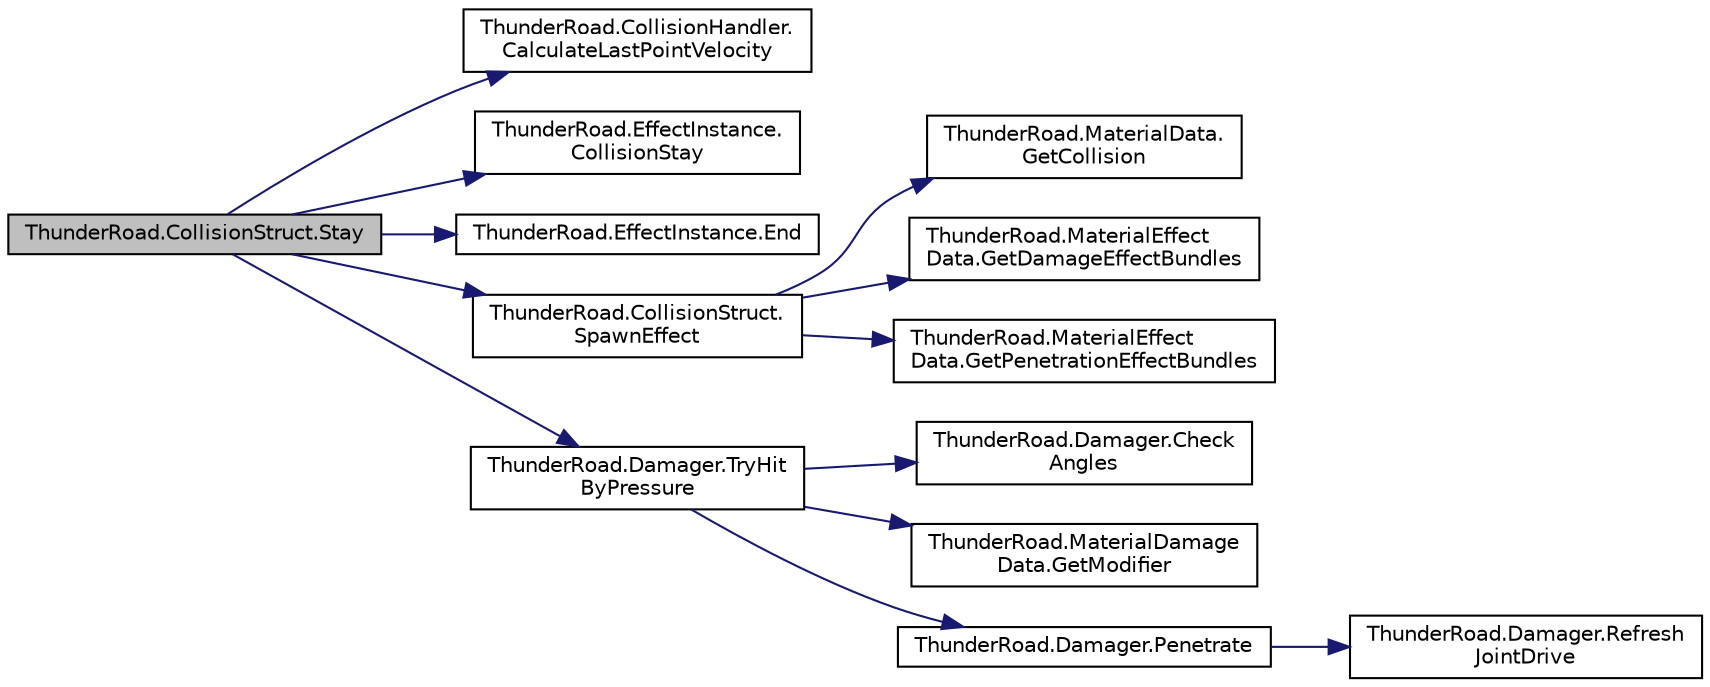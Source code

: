digraph "ThunderRoad.CollisionStruct.Stay"
{
 // LATEX_PDF_SIZE
  edge [fontname="Helvetica",fontsize="10",labelfontname="Helvetica",labelfontsize="10"];
  node [fontname="Helvetica",fontsize="10",shape=record];
  rankdir="LR";
  Node1 [label="ThunderRoad.CollisionStruct.Stay",height=0.2,width=0.4,color="black", fillcolor="grey75", style="filled", fontcolor="black",tooltip="Stays the specified collision."];
  Node1 -> Node2 [color="midnightblue",fontsize="10",style="solid",fontname="Helvetica"];
  Node2 [label="ThunderRoad.CollisionHandler.\lCalculateLastPointVelocity",height=0.2,width=0.4,color="black", fillcolor="white", style="filled",URL="$class_thunder_road_1_1_collision_handler.html#a8150a402e51ee010efbbaf4f122f4f86",tooltip="Calculates the last point velocity."];
  Node1 -> Node3 [color="midnightblue",fontsize="10",style="solid",fontname="Helvetica"];
  Node3 [label="ThunderRoad.EffectInstance.\lCollisionStay",height=0.2,width=0.4,color="black", fillcolor="white", style="filled",URL="$class_thunder_road_1_1_effect_instance.html#ae435c5027d87f9d71d2905153520cd8f",tooltip="Collisions the stay."];
  Node1 -> Node4 [color="midnightblue",fontsize="10",style="solid",fontname="Helvetica"];
  Node4 [label="ThunderRoad.EffectInstance.End",height=0.2,width=0.4,color="black", fillcolor="white", style="filled",URL="$class_thunder_road_1_1_effect_instance.html#a2145ac61404303ad31bfda14880e77e5",tooltip="Ends the specified loop only."];
  Node1 -> Node5 [color="midnightblue",fontsize="10",style="solid",fontname="Helvetica"];
  Node5 [label="ThunderRoad.CollisionStruct.\lSpawnEffect",height=0.2,width=0.4,color="black", fillcolor="white", style="filled",URL="$struct_thunder_road_1_1_collision_struct.html#aba3b8f28da29800cfae841275df85696",tooltip="Spawns the effect."];
  Node5 -> Node6 [color="midnightblue",fontsize="10",style="solid",fontname="Helvetica"];
  Node6 [label="ThunderRoad.MaterialData.\lGetCollision",height=0.2,width=0.4,color="black", fillcolor="white", style="filled",URL="$class_thunder_road_1_1_material_data.html#a7b0e247a17ceab69529f572a643d3b34",tooltip="Gets the collision."];
  Node5 -> Node7 [color="midnightblue",fontsize="10",style="solid",fontname="Helvetica"];
  Node7 [label="ThunderRoad.MaterialEffect\lData.GetDamageEffectBundles",height=0.2,width=0.4,color="black", fillcolor="white", style="filled",URL="$class_thunder_road_1_1_material_effect_data.html#ac97705fc3289c780c35250b6ba2c7a2e",tooltip="Gets the damage effect bundles."];
  Node5 -> Node8 [color="midnightblue",fontsize="10",style="solid",fontname="Helvetica"];
  Node8 [label="ThunderRoad.MaterialEffect\lData.GetPenetrationEffectBundles",height=0.2,width=0.4,color="black", fillcolor="white", style="filled",URL="$class_thunder_road_1_1_material_effect_data.html#ae9136bd6f2da13803c25deeadae6e1f6",tooltip="Gets the penetration effect bundles."];
  Node1 -> Node9 [color="midnightblue",fontsize="10",style="solid",fontname="Helvetica"];
  Node9 [label="ThunderRoad.Damager.TryHit\lByPressure",height=0.2,width=0.4,color="black", fillcolor="white", style="filled",URL="$class_thunder_road_1_1_damager.html#a5ce1f06e6bc493fb8a87ce3a75218bdc",tooltip="Tries the hit by pressure."];
  Node9 -> Node10 [color="midnightblue",fontsize="10",style="solid",fontname="Helvetica"];
  Node10 [label="ThunderRoad.Damager.Check\lAngles",height=0.2,width=0.4,color="black", fillcolor="white", style="filled",URL="$class_thunder_road_1_1_damager.html#a57d08caeaf0dc33638dfb82141eb5061",tooltip="Checks the angles."];
  Node9 -> Node11 [color="midnightblue",fontsize="10",style="solid",fontname="Helvetica"];
  Node11 [label="ThunderRoad.MaterialDamage\lData.GetModifier",height=0.2,width=0.4,color="black", fillcolor="white", style="filled",URL="$class_thunder_road_1_1_material_damage_data.html#a69a968064bcea0e8bbd5f18df27b043f",tooltip="Gets the modifier."];
  Node9 -> Node12 [color="midnightblue",fontsize="10",style="solid",fontname="Helvetica"];
  Node12 [label="ThunderRoad.Damager.Penetrate",height=0.2,width=0.4,color="black", fillcolor="white", style="filled",URL="$class_thunder_road_1_1_damager.html#a40dddd061247b26216b5d470cd237909",tooltip="Penetrates the specified collision structure."];
  Node12 -> Node13 [color="midnightblue",fontsize="10",style="solid",fontname="Helvetica"];
  Node13 [label="ThunderRoad.Damager.Refresh\lJointDrive",height=0.2,width=0.4,color="black", fillcolor="white", style="filled",URL="$class_thunder_road_1_1_damager.html#aa3ded5d89e1b2c50c5a8122882e0befe",tooltip="Refreshes the joint drive."];
}
